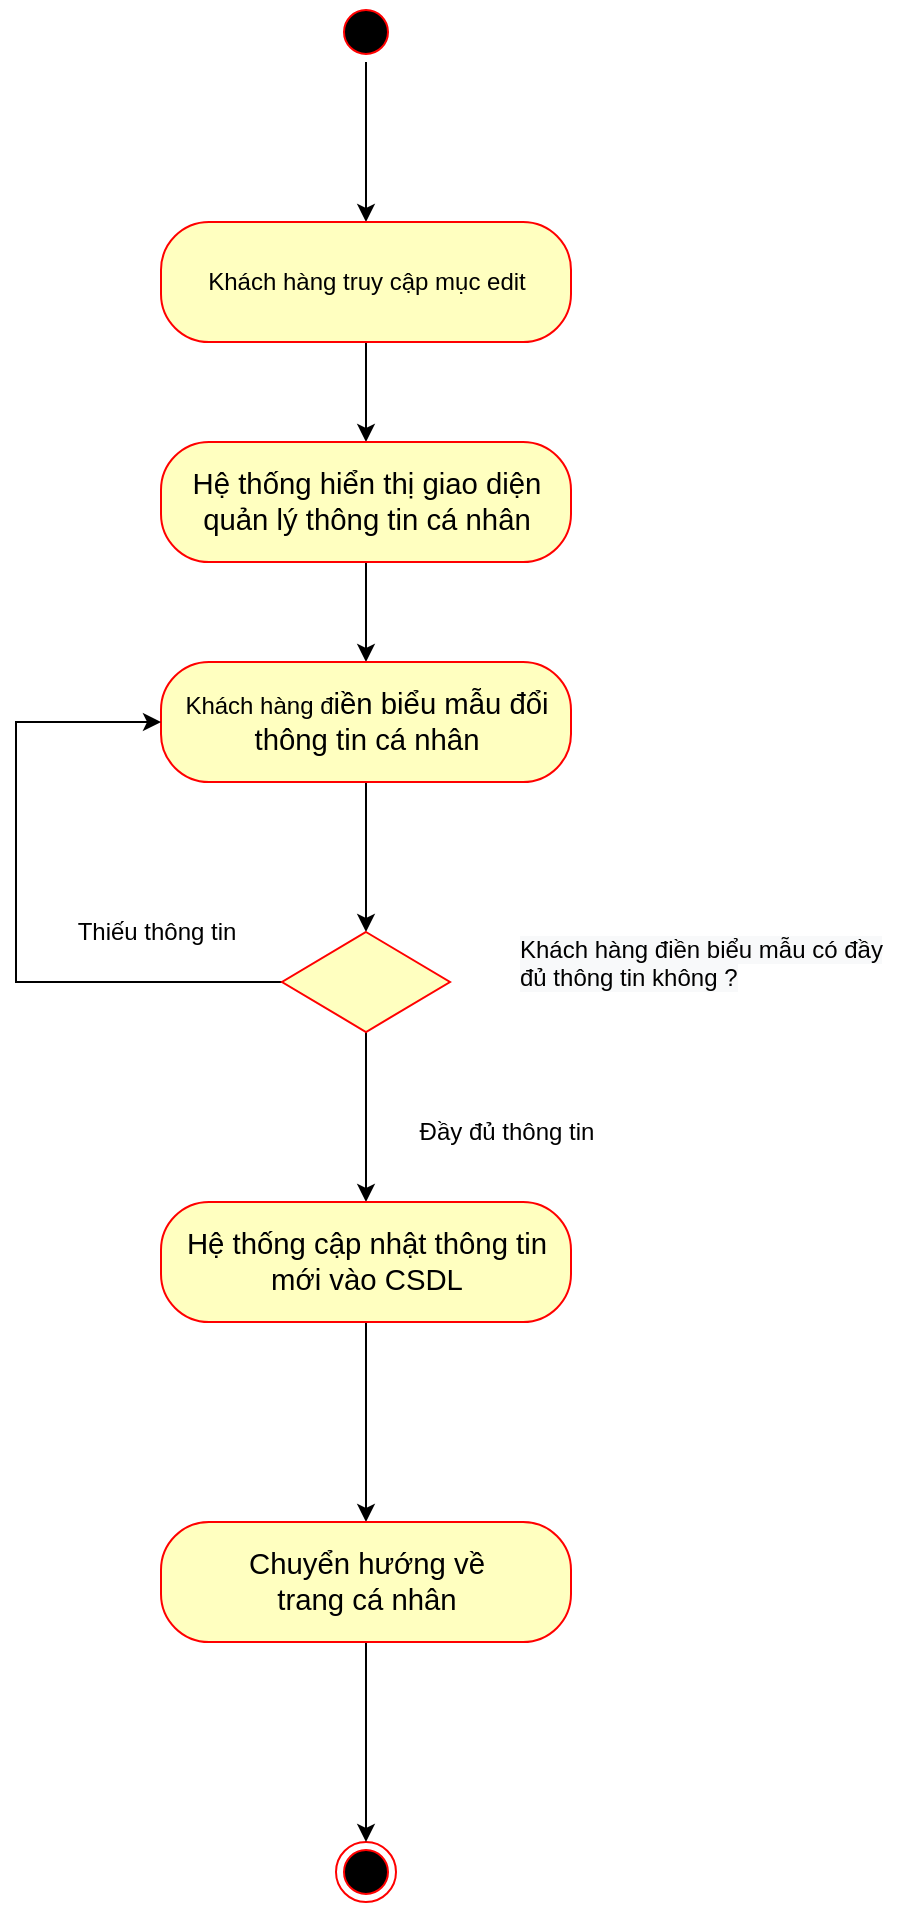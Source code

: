 <mxfile version="16.5.1" type="device"><diagram id="eOn3dv9O2Md0OakFBOvi" name="Trang-5"><mxGraphModel dx="1102" dy="905" grid="1" gridSize="10" guides="1" tooltips="1" connect="1" arrows="1" fold="1" page="1" pageScale="1" pageWidth="827" pageHeight="1169" math="0" shadow="0"><root><mxCell id="0"/><mxCell id="1" parent="0"/><mxCell id="ciMHcmmTAc3NBADgvA48-2" style="edgeStyle=orthogonalEdgeStyle;rounded=0;orthogonalLoop=1;jettySize=auto;html=1;startArrow=none;startFill=0;endArrow=classic;endFill=1;" parent="1" source="BnNd8Tx-200HhbJ0UX4b-1" target="liWEkytV0h_L1I4bajfW-1" edge="1"><mxGeometry relative="1" as="geometry"><mxPoint x="225" y="290" as="targetPoint"/></mxGeometry></mxCell><mxCell id="BnNd8Tx-200HhbJ0UX4b-1" value="" style="ellipse;html=1;shape=startState;fillColor=#000000;strokeColor=#ff0000;fontFamily=Helvetica;" parent="1" vertex="1"><mxGeometry x="210" y="380" width="30" height="30" as="geometry"/></mxCell><mxCell id="ciMHcmmTAc3NBADgvA48-7" style="edgeStyle=orthogonalEdgeStyle;rounded=0;orthogonalLoop=1;jettySize=auto;html=1;entryX=0.5;entryY=0;entryDx=0;entryDy=0;startArrow=none;startFill=0;endArrow=classic;endFill=1;" parent="1" source="liWEkytV0h_L1I4bajfW-1" target="ciMHcmmTAc3NBADgvA48-6" edge="1"><mxGeometry relative="1" as="geometry"/></mxCell><mxCell id="liWEkytV0h_L1I4bajfW-1" value="Khách hàng truy cập mục edit" style="rounded=1;whiteSpace=wrap;html=1;arcSize=40;fontColor=#000000;fillColor=#ffffc0;strokeColor=#ff0000;fontFamily=Helvetica;" parent="1" vertex="1"><mxGeometry x="122.5" y="490" width="205" height="60" as="geometry"/></mxCell><mxCell id="ciMHcmmTAc3NBADgvA48-9" style="edgeStyle=orthogonalEdgeStyle;rounded=0;orthogonalLoop=1;jettySize=auto;html=1;entryX=0.5;entryY=0;entryDx=0;entryDy=0;startArrow=none;startFill=0;endArrow=classic;endFill=1;" parent="1" source="ciMHcmmTAc3NBADgvA48-6" target="ciMHcmmTAc3NBADgvA48-8" edge="1"><mxGeometry relative="1" as="geometry"/></mxCell><mxCell id="ciMHcmmTAc3NBADgvA48-6" value="&lt;span id=&quot;docs-internal-guid-7bbbeb5b-7fff-5ca4-90aa-0212f282a2bc&quot;&gt;&lt;span style=&quot;font-family: Calibri, sans-serif; font-size: 14.667px;&quot;&gt;Hệ thống h&lt;/span&gt;&lt;span style=&quot;background-color: transparent; font-family: Calibri, sans-serif; font-size: 11pt;&quot;&gt;iển thị giao diện quản lý thông tin cá nhân&lt;/span&gt;&lt;span style=&quot;font-family: Calibri, sans-serif; font-size: 14.667px;&quot;&gt;&lt;br&gt;&lt;/span&gt;&lt;/span&gt;" style="rounded=1;whiteSpace=wrap;html=1;arcSize=40;fontColor=#000000;fillColor=#ffffc0;strokeColor=#ff0000;fontFamily=Helvetica;" parent="1" vertex="1"><mxGeometry x="122.5" y="600" width="205" height="60" as="geometry"/></mxCell><mxCell id="ciMHcmmTAc3NBADgvA48-11" style="edgeStyle=orthogonalEdgeStyle;rounded=0;orthogonalLoop=1;jettySize=auto;html=1;startArrow=none;startFill=0;endArrow=classic;endFill=1;" parent="1" source="ciMHcmmTAc3NBADgvA48-8" target="XFz9NRS6_XcFjyejhZXS-1" edge="1"><mxGeometry relative="1" as="geometry"><mxPoint x="225" y="730" as="targetPoint"/></mxGeometry></mxCell><mxCell id="ciMHcmmTAc3NBADgvA48-8" value="&lt;span id=&quot;docs-internal-guid-7bbbeb5b-7fff-5ca4-90aa-0212f282a2bc&quot;&gt;&lt;p style=&quot;line-height:1.2;margin-top:0pt;margin-bottom:0pt;&quot; dir=&quot;ltr&quot;&gt;&lt;span id=&quot;docs-internal-guid-923ac060-7fff-1fe2-8774-9114eb841b8d&quot;&gt;&lt;/span&gt;&lt;/p&gt;Khách hàng đ&lt;span style=&quot;background-color: transparent; font-family: Calibri, sans-serif; font-size: 11pt;&quot;&gt;iền biểu mẫu đổi thông tin cá nhân&lt;/span&gt;&lt;br&gt;&lt;/span&gt;" style="rounded=1;whiteSpace=wrap;html=1;arcSize=40;fontColor=#000000;fillColor=#ffffc0;strokeColor=#ff0000;fontFamily=Helvetica;" parent="1" vertex="1"><mxGeometry x="122.5" y="710" width="205" height="60" as="geometry"/></mxCell><mxCell id="XFz9NRS6_XcFjyejhZXS-6" style="edgeStyle=orthogonalEdgeStyle;rounded=0;orthogonalLoop=1;jettySize=auto;html=1;entryX=0;entryY=0.5;entryDx=0;entryDy=0;" parent="1" source="XFz9NRS6_XcFjyejhZXS-1" target="ciMHcmmTAc3NBADgvA48-8" edge="1"><mxGeometry relative="1" as="geometry"><Array as="points"><mxPoint x="50" y="870"/><mxPoint x="50" y="740"/></Array></mxGeometry></mxCell><mxCell id="XFz9NRS6_XcFjyejhZXS-13" style="edgeStyle=orthogonalEdgeStyle;rounded=0;orthogonalLoop=1;jettySize=auto;html=1;" parent="1" source="XFz9NRS6_XcFjyejhZXS-1" target="XFz9NRS6_XcFjyejhZXS-9" edge="1"><mxGeometry relative="1" as="geometry"/></mxCell><mxCell id="XFz9NRS6_XcFjyejhZXS-1" value="" style="rhombus;whiteSpace=wrap;html=1;fillColor=#ffffc0;strokeColor=#ff0000;fontFamily=Helvetica;" parent="1" vertex="1"><mxGeometry x="183" y="845" width="84" height="50" as="geometry"/></mxCell><mxCell id="XFz9NRS6_XcFjyejhZXS-2" value="&lt;span style=&quot;color: rgb(0, 0, 0); font-family: Helvetica; font-size: 12px; font-style: normal; font-variant-ligatures: normal; font-variant-caps: normal; font-weight: 400; letter-spacing: normal; orphans: 2; text-align: center; text-indent: 0px; text-transform: none; widows: 2; word-spacing: 0px; -webkit-text-stroke-width: 0px; background-color: rgb(248, 249, 250); text-decoration-thickness: initial; text-decoration-style: initial; text-decoration-color: initial; float: none; display: inline !important;&quot;&gt;Khách hàng điền biểu mẫu có đầy đủ thông tin không ?&lt;br&gt;&lt;/span&gt;" style="text;whiteSpace=wrap;html=1;" parent="1" vertex="1"><mxGeometry x="300" y="840" width="200" height="50" as="geometry"/></mxCell><mxCell id="XFz9NRS6_XcFjyejhZXS-3" value="Đầy đủ thông tin" style="text;html=1;align=center;verticalAlign=middle;resizable=0;points=[];autosize=1;strokeColor=none;fillColor=none;" parent="1" vertex="1"><mxGeometry x="240" y="930" width="110" height="30" as="geometry"/></mxCell><mxCell id="XFz9NRS6_XcFjyejhZXS-4" value="Thiếu thông tin" style="text;html=1;align=center;verticalAlign=middle;resizable=0;points=[];autosize=1;strokeColor=none;fillColor=none;" parent="1" vertex="1"><mxGeometry x="70" y="830" width="100" height="30" as="geometry"/></mxCell><mxCell id="XFz9NRS6_XcFjyejhZXS-8" style="edgeStyle=orthogonalEdgeStyle;rounded=0;orthogonalLoop=1;jettySize=auto;html=1;" parent="1" source="XFz9NRS6_XcFjyejhZXS-9" target="5w-KBzOkz0vSwzLXGbGk-1" edge="1"><mxGeometry relative="1" as="geometry"><mxPoint x="230" y="1030" as="sourcePoint"/><Array as="points"/><mxPoint x="222.5" y="1109" as="targetPoint"/></mxGeometry></mxCell><mxCell id="XFz9NRS6_XcFjyejhZXS-9" value="&lt;font face=&quot;calibri, sans-serif&quot;&gt;&lt;span style=&quot;font-size: 14.667px;&quot;&gt;Hệ thống cập nhật thông tin mới vào CSDL&lt;/span&gt;&lt;/font&gt;" style="rounded=1;whiteSpace=wrap;html=1;arcSize=40;fontColor=#000000;fillColor=#ffffc0;strokeColor=#ff0000;fontFamily=Helvetica;" parent="1" vertex="1"><mxGeometry x="122.5" y="980" width="205" height="60" as="geometry"/></mxCell><mxCell id="rixNHIAw96LtS94OVpll-1" value="" style="ellipse;html=1;shape=endState;fillColor=#000000;strokeColor=#ff0000;" parent="1" vertex="1"><mxGeometry x="210" y="1300" width="30" height="30" as="geometry"/></mxCell><mxCell id="5w-KBzOkz0vSwzLXGbGk-3" style="edgeStyle=orthogonalEdgeStyle;rounded=0;orthogonalLoop=1;jettySize=auto;html=1;" edge="1" parent="1" source="5w-KBzOkz0vSwzLXGbGk-1" target="rixNHIAw96LtS94OVpll-1"><mxGeometry relative="1" as="geometry"/></mxCell><mxCell id="5w-KBzOkz0vSwzLXGbGk-1" value="&lt;font face=&quot;calibri, sans-serif&quot;&gt;&lt;span style=&quot;font-size: 14.667px&quot;&gt;Chuyển hướng về&lt;br&gt;trang cá nhân&lt;br&gt;&lt;/span&gt;&lt;/font&gt;" style="rounded=1;whiteSpace=wrap;html=1;arcSize=40;fontColor=#000000;fillColor=#ffffc0;strokeColor=#ff0000;fontFamily=Helvetica;" vertex="1" parent="1"><mxGeometry x="122.5" y="1140" width="205" height="60" as="geometry"/></mxCell></root></mxGraphModel></diagram></mxfile>